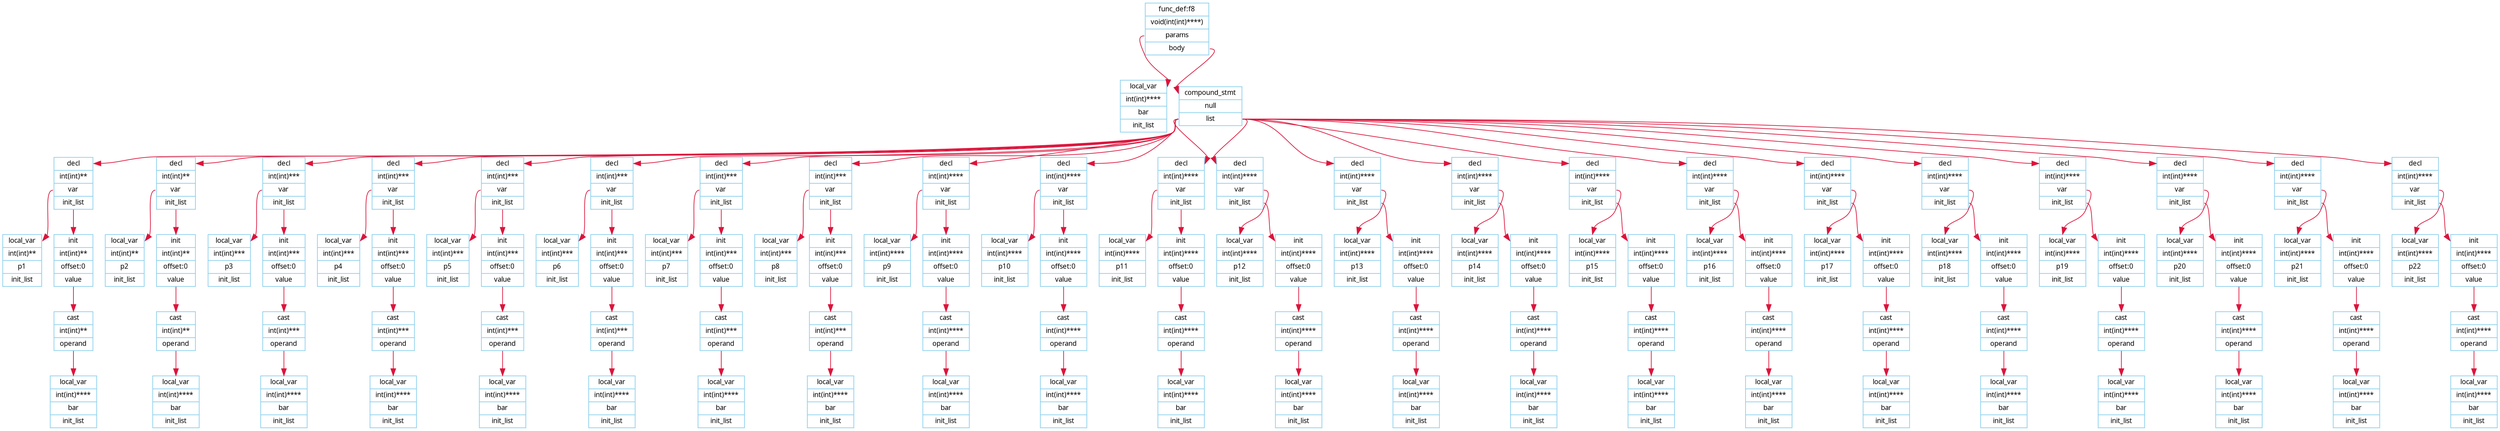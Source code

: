 digraph G {
node [fontname = "Verdana", fontsize = 10, color="skyblue", shape="record"];
edge [fontname = "Verdana", fontsize = 10, color="crimson", style="solid"];
P0[label="{<head>func_def:f8|<type>void(int(int)****)|<params>params|<body>body}"];
P1[label="{<head>local_var|<type>int(int)****|<name>bar|<list>init_list}"];
P0:params -> P1:head;
P2[label="{<head>compound_stmt|null|<list>list}"];
P3[label="{<head>decl|<type>int(int)**|<var>var|<init_list>init_list}"];
P4[label="{<head>local_var|<type>int(int)**|<name>p1|<list>init_list}"];
P3:var -> P4:head;
P5[label="{<head>init|<type>int(int)**|offset:0|<value>value}"];
P6[label="{<head>cast|<type>int(int)**|<operand>operand}"];
P7[label="{<head>local_var|<type>int(int)****|<name>bar|<list>init_list}"];
P6:operand -> P7:head;
P5:value -> P6:head;
P3:init_list -> P5:head;
P2:list -> P3:head;
P8[label="{<head>decl|<type>int(int)**|<var>var|<init_list>init_list}"];
P9[label="{<head>local_var|<type>int(int)**|<name>p2|<list>init_list}"];
P8:var -> P9:head;
P10[label="{<head>init|<type>int(int)**|offset:0|<value>value}"];
P11[label="{<head>cast|<type>int(int)**|<operand>operand}"];
P12[label="{<head>local_var|<type>int(int)****|<name>bar|<list>init_list}"];
P11:operand -> P12:head;
P10:value -> P11:head;
P8:init_list -> P10:head;
P2:list -> P8:head;
P13[label="{<head>decl|<type>int(int)***|<var>var|<init_list>init_list}"];
P14[label="{<head>local_var|<type>int(int)***|<name>p3|<list>init_list}"];
P13:var -> P14:head;
P15[label="{<head>init|<type>int(int)***|offset:0|<value>value}"];
P16[label="{<head>cast|<type>int(int)***|<operand>operand}"];
P17[label="{<head>local_var|<type>int(int)****|<name>bar|<list>init_list}"];
P16:operand -> P17:head;
P15:value -> P16:head;
P13:init_list -> P15:head;
P2:list -> P13:head;
P18[label="{<head>decl|<type>int(int)***|<var>var|<init_list>init_list}"];
P19[label="{<head>local_var|<type>int(int)***|<name>p4|<list>init_list}"];
P18:var -> P19:head;
P20[label="{<head>init|<type>int(int)***|offset:0|<value>value}"];
P21[label="{<head>cast|<type>int(int)***|<operand>operand}"];
P22[label="{<head>local_var|<type>int(int)****|<name>bar|<list>init_list}"];
P21:operand -> P22:head;
P20:value -> P21:head;
P18:init_list -> P20:head;
P2:list -> P18:head;
P23[label="{<head>decl|<type>int(int)***|<var>var|<init_list>init_list}"];
P24[label="{<head>local_var|<type>int(int)***|<name>p5|<list>init_list}"];
P23:var -> P24:head;
P25[label="{<head>init|<type>int(int)***|offset:0|<value>value}"];
P26[label="{<head>cast|<type>int(int)***|<operand>operand}"];
P27[label="{<head>local_var|<type>int(int)****|<name>bar|<list>init_list}"];
P26:operand -> P27:head;
P25:value -> P26:head;
P23:init_list -> P25:head;
P2:list -> P23:head;
P28[label="{<head>decl|<type>int(int)***|<var>var|<init_list>init_list}"];
P29[label="{<head>local_var|<type>int(int)***|<name>p6|<list>init_list}"];
P28:var -> P29:head;
P30[label="{<head>init|<type>int(int)***|offset:0|<value>value}"];
P31[label="{<head>cast|<type>int(int)***|<operand>operand}"];
P32[label="{<head>local_var|<type>int(int)****|<name>bar|<list>init_list}"];
P31:operand -> P32:head;
P30:value -> P31:head;
P28:init_list -> P30:head;
P2:list -> P28:head;
P33[label="{<head>decl|<type>int(int)***|<var>var|<init_list>init_list}"];
P34[label="{<head>local_var|<type>int(int)***|<name>p7|<list>init_list}"];
P33:var -> P34:head;
P35[label="{<head>init|<type>int(int)***|offset:0|<value>value}"];
P36[label="{<head>cast|<type>int(int)***|<operand>operand}"];
P37[label="{<head>local_var|<type>int(int)****|<name>bar|<list>init_list}"];
P36:operand -> P37:head;
P35:value -> P36:head;
P33:init_list -> P35:head;
P2:list -> P33:head;
P38[label="{<head>decl|<type>int(int)***|<var>var|<init_list>init_list}"];
P39[label="{<head>local_var|<type>int(int)***|<name>p8|<list>init_list}"];
P38:var -> P39:head;
P40[label="{<head>init|<type>int(int)***|offset:0|<value>value}"];
P41[label="{<head>cast|<type>int(int)***|<operand>operand}"];
P42[label="{<head>local_var|<type>int(int)****|<name>bar|<list>init_list}"];
P41:operand -> P42:head;
P40:value -> P41:head;
P38:init_list -> P40:head;
P2:list -> P38:head;
P43[label="{<head>decl|<type>int(int)****|<var>var|<init_list>init_list}"];
P44[label="{<head>local_var|<type>int(int)****|<name>p9|<list>init_list}"];
P43:var -> P44:head;
P45[label="{<head>init|<type>int(int)****|offset:0|<value>value}"];
P46[label="{<head>cast|<type>int(int)****|<operand>operand}"];
P47[label="{<head>local_var|<type>int(int)****|<name>bar|<list>init_list}"];
P46:operand -> P47:head;
P45:value -> P46:head;
P43:init_list -> P45:head;
P2:list -> P43:head;
P48[label="{<head>decl|<type>int(int)****|<var>var|<init_list>init_list}"];
P49[label="{<head>local_var|<type>int(int)****|<name>p10|<list>init_list}"];
P48:var -> P49:head;
P50[label="{<head>init|<type>int(int)****|offset:0|<value>value}"];
P51[label="{<head>cast|<type>int(int)****|<operand>operand}"];
P52[label="{<head>local_var|<type>int(int)****|<name>bar|<list>init_list}"];
P51:operand -> P52:head;
P50:value -> P51:head;
P48:init_list -> P50:head;
P2:list -> P48:head;
P53[label="{<head>decl|<type>int(int)****|<var>var|<init_list>init_list}"];
P54[label="{<head>local_var|<type>int(int)****|<name>p11|<list>init_list}"];
P53:var -> P54:head;
P55[label="{<head>init|<type>int(int)****|offset:0|<value>value}"];
P56[label="{<head>cast|<type>int(int)****|<operand>operand}"];
P57[label="{<head>local_var|<type>int(int)****|<name>bar|<list>init_list}"];
P56:operand -> P57:head;
P55:value -> P56:head;
P53:init_list -> P55:head;
P2:list -> P53:head;
P58[label="{<head>decl|<type>int(int)****|<var>var|<init_list>init_list}"];
P59[label="{<head>local_var|<type>int(int)****|<name>p12|<list>init_list}"];
P58:var -> P59:head;
P60[label="{<head>init|<type>int(int)****|offset:0|<value>value}"];
P61[label="{<head>cast|<type>int(int)****|<operand>operand}"];
P62[label="{<head>local_var|<type>int(int)****|<name>bar|<list>init_list}"];
P61:operand -> P62:head;
P60:value -> P61:head;
P58:init_list -> P60:head;
P2:list -> P58:head;
P63[label="{<head>decl|<type>int(int)****|<var>var|<init_list>init_list}"];
P64[label="{<head>local_var|<type>int(int)****|<name>p13|<list>init_list}"];
P63:var -> P64:head;
P65[label="{<head>init|<type>int(int)****|offset:0|<value>value}"];
P66[label="{<head>cast|<type>int(int)****|<operand>operand}"];
P67[label="{<head>local_var|<type>int(int)****|<name>bar|<list>init_list}"];
P66:operand -> P67:head;
P65:value -> P66:head;
P63:init_list -> P65:head;
P2:list -> P63:head;
P68[label="{<head>decl|<type>int(int)****|<var>var|<init_list>init_list}"];
P69[label="{<head>local_var|<type>int(int)****|<name>p14|<list>init_list}"];
P68:var -> P69:head;
P70[label="{<head>init|<type>int(int)****|offset:0|<value>value}"];
P71[label="{<head>cast|<type>int(int)****|<operand>operand}"];
P72[label="{<head>local_var|<type>int(int)****|<name>bar|<list>init_list}"];
P71:operand -> P72:head;
P70:value -> P71:head;
P68:init_list -> P70:head;
P2:list -> P68:head;
P73[label="{<head>decl|<type>int(int)****|<var>var|<init_list>init_list}"];
P74[label="{<head>local_var|<type>int(int)****|<name>p15|<list>init_list}"];
P73:var -> P74:head;
P75[label="{<head>init|<type>int(int)****|offset:0|<value>value}"];
P76[label="{<head>cast|<type>int(int)****|<operand>operand}"];
P77[label="{<head>local_var|<type>int(int)****|<name>bar|<list>init_list}"];
P76:operand -> P77:head;
P75:value -> P76:head;
P73:init_list -> P75:head;
P2:list -> P73:head;
P78[label="{<head>decl|<type>int(int)****|<var>var|<init_list>init_list}"];
P79[label="{<head>local_var|<type>int(int)****|<name>p16|<list>init_list}"];
P78:var -> P79:head;
P80[label="{<head>init|<type>int(int)****|offset:0|<value>value}"];
P81[label="{<head>cast|<type>int(int)****|<operand>operand}"];
P82[label="{<head>local_var|<type>int(int)****|<name>bar|<list>init_list}"];
P81:operand -> P82:head;
P80:value -> P81:head;
P78:init_list -> P80:head;
P2:list -> P78:head;
P83[label="{<head>decl|<type>int(int)****|<var>var|<init_list>init_list}"];
P84[label="{<head>local_var|<type>int(int)****|<name>p17|<list>init_list}"];
P83:var -> P84:head;
P85[label="{<head>init|<type>int(int)****|offset:0|<value>value}"];
P86[label="{<head>cast|<type>int(int)****|<operand>operand}"];
P87[label="{<head>local_var|<type>int(int)****|<name>bar|<list>init_list}"];
P86:operand -> P87:head;
P85:value -> P86:head;
P83:init_list -> P85:head;
P2:list -> P83:head;
P88[label="{<head>decl|<type>int(int)****|<var>var|<init_list>init_list}"];
P89[label="{<head>local_var|<type>int(int)****|<name>p18|<list>init_list}"];
P88:var -> P89:head;
P90[label="{<head>init|<type>int(int)****|offset:0|<value>value}"];
P91[label="{<head>cast|<type>int(int)****|<operand>operand}"];
P92[label="{<head>local_var|<type>int(int)****|<name>bar|<list>init_list}"];
P91:operand -> P92:head;
P90:value -> P91:head;
P88:init_list -> P90:head;
P2:list -> P88:head;
P93[label="{<head>decl|<type>int(int)****|<var>var|<init_list>init_list}"];
P94[label="{<head>local_var|<type>int(int)****|<name>p19|<list>init_list}"];
P93:var -> P94:head;
P95[label="{<head>init|<type>int(int)****|offset:0|<value>value}"];
P96[label="{<head>cast|<type>int(int)****|<operand>operand}"];
P97[label="{<head>local_var|<type>int(int)****|<name>bar|<list>init_list}"];
P96:operand -> P97:head;
P95:value -> P96:head;
P93:init_list -> P95:head;
P2:list -> P93:head;
P98[label="{<head>decl|<type>int(int)****|<var>var|<init_list>init_list}"];
P99[label="{<head>local_var|<type>int(int)****|<name>p20|<list>init_list}"];
P98:var -> P99:head;
P100[label="{<head>init|<type>int(int)****|offset:0|<value>value}"];
P101[label="{<head>cast|<type>int(int)****|<operand>operand}"];
P102[label="{<head>local_var|<type>int(int)****|<name>bar|<list>init_list}"];
P101:operand -> P102:head;
P100:value -> P101:head;
P98:init_list -> P100:head;
P2:list -> P98:head;
P103[label="{<head>decl|<type>int(int)****|<var>var|<init_list>init_list}"];
P104[label="{<head>local_var|<type>int(int)****|<name>p21|<list>init_list}"];
P103:var -> P104:head;
P105[label="{<head>init|<type>int(int)****|offset:0|<value>value}"];
P106[label="{<head>cast|<type>int(int)****|<operand>operand}"];
P107[label="{<head>local_var|<type>int(int)****|<name>bar|<list>init_list}"];
P106:operand -> P107:head;
P105:value -> P106:head;
P103:init_list -> P105:head;
P2:list -> P103:head;
P108[label="{<head>decl|<type>int(int)****|<var>var|<init_list>init_list}"];
P109[label="{<head>local_var|<type>int(int)****|<name>p22|<list>init_list}"];
P108:var -> P109:head;
P110[label="{<head>init|<type>int(int)****|offset:0|<value>value}"];
P111[label="{<head>cast|<type>int(int)****|<operand>operand}"];
P112[label="{<head>local_var|<type>int(int)****|<name>bar|<list>init_list}"];
P111:operand -> P112:head;
P110:value -> P111:head;
P108:init_list -> P110:head;
P2:list -> P108:head;
P0:body -> P2:head;
}
